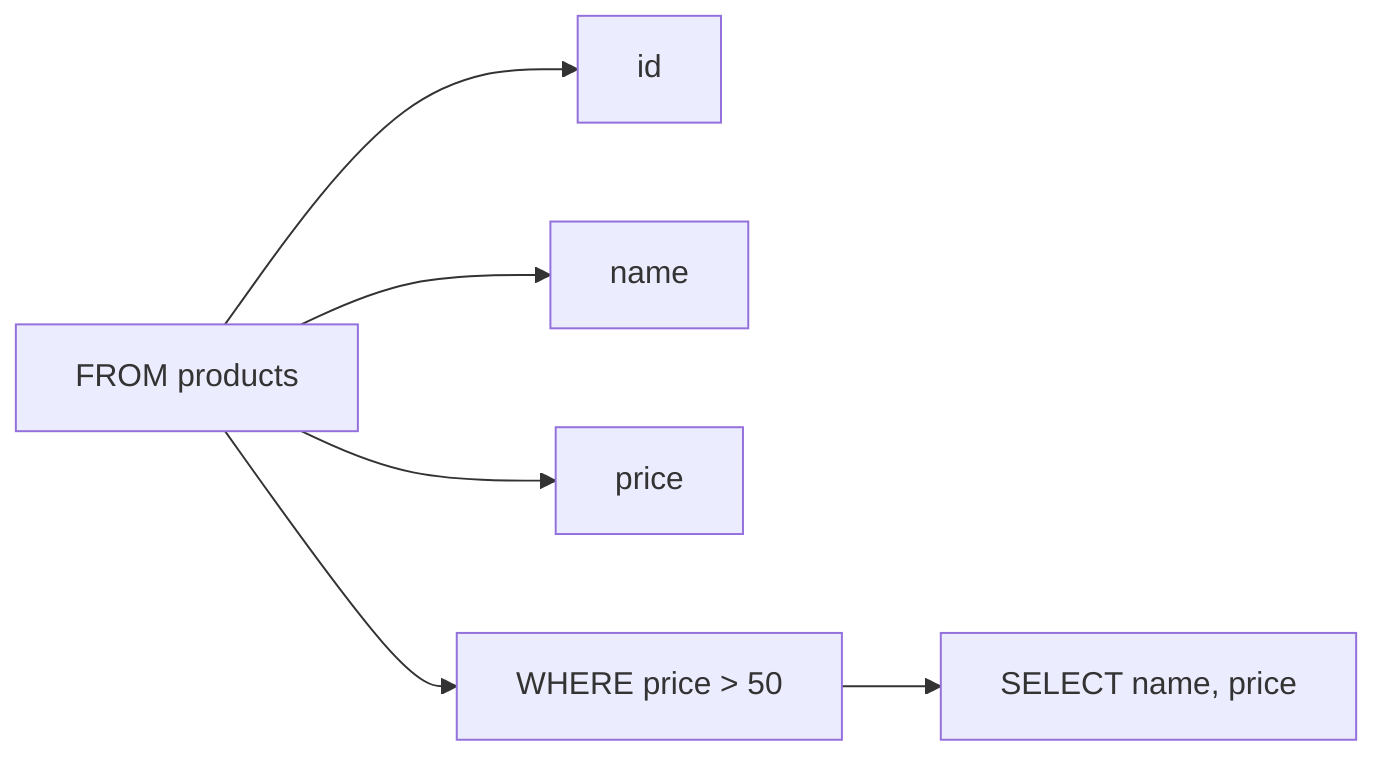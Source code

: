 flowchart LR
    node_0[FROM products]
    node_1[id]
    node_2[name]
    node_3[price]
    node_4["WHERE price &gt; 50"]
    node_5["SELECT name, price"]
    node_0 --> node_1
    node_0 --> node_2
    node_0 --> node_3
    node_0 --> node_4
    node_4 --> node_5